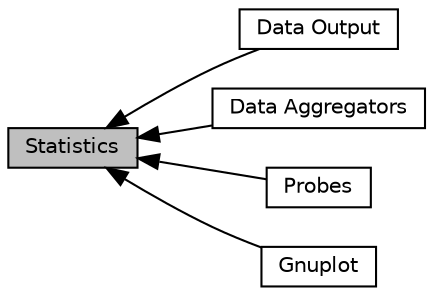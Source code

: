 digraph "Statistics"
{
  edge [fontname="Helvetica",fontsize="10",labelfontname="Helvetica",labelfontsize="10"];
  node [fontname="Helvetica",fontsize="10",shape=record];
  rankdir=LR;
  Node4 [label="Data Output",height=0.2,width=0.4,color="black", fillcolor="white", style="filled",URL="$d6/d53/group__dataoutput.html"];
  Node1 [label="Data Aggregators",height=0.2,width=0.4,color="black", fillcolor="white", style="filled",URL="$d1/dcf/group__aggregator.html"];
  Node2 [label="Probes",height=0.2,width=0.4,color="black", fillcolor="white", style="filled",URL="$da/d60/group__probes.html"];
  Node3 [label="Gnuplot",height=0.2,width=0.4,color="black", fillcolor="white", style="filled",URL="$d4/d44/group__gnuplot.html"];
  Node0 [label="Statistics",height=0.2,width=0.4,color="black", fillcolor="grey75", style="filled", fontcolor="black"];
  Node0->Node1 [shape=plaintext, dir="back", style="solid"];
  Node0->Node2 [shape=plaintext, dir="back", style="solid"];
  Node0->Node3 [shape=plaintext, dir="back", style="solid"];
  Node0->Node4 [shape=plaintext, dir="back", style="solid"];
}
